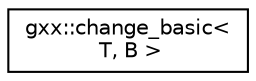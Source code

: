digraph "Graphical Class Hierarchy"
{
  edge [fontname="Helvetica",fontsize="10",labelfontname="Helvetica",labelfontsize="10"];
  node [fontname="Helvetica",fontsize="10",shape=record];
  rankdir="LR";
  Node1 [label="gxx::change_basic\<\l T, B \>",height=0.2,width=0.4,color="black", fillcolor="white", style="filled",URL="$structgxx_1_1change__basic.html"];
}
